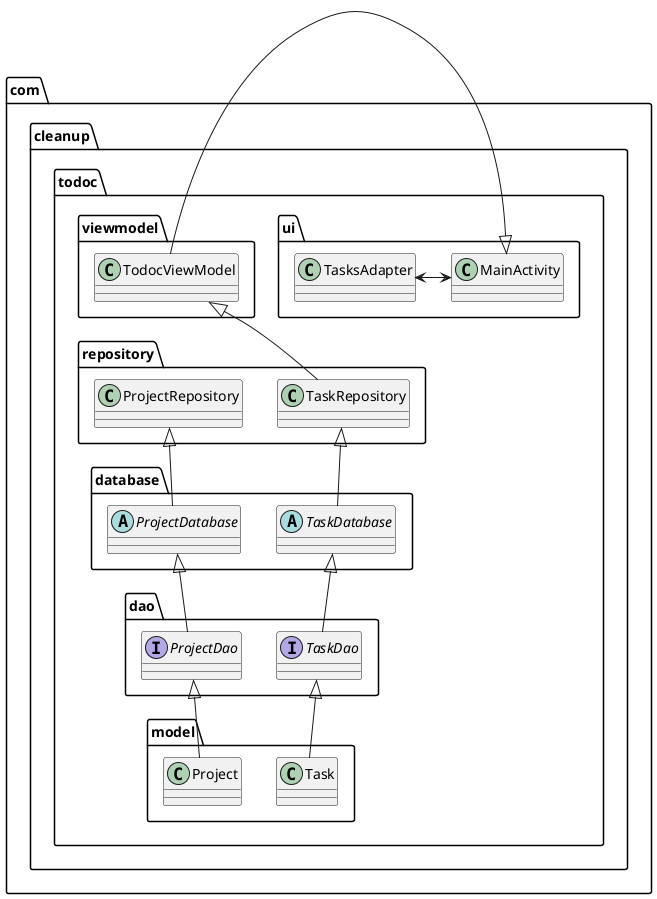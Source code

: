 @startuml
abstract class com.cleanup.todoc.database.TaskDatabase
abstract class com.cleanup.todoc.database.ProjectDatabase
class com.cleanup.todoc.model.Project
class com.cleanup.todoc.model.Task
class com.cleanup.todoc.repository.TaskRepository
class com.cleanup.todoc.repository.ProjectRepository
class com.cleanup.todoc.ui.MainActivity
class com.cleanup.todoc.ui.TasksAdapter
class com.cleanup.todoc.viewmodel.TodocViewModel
interface com.cleanup.todoc.dao.TaskDao
interface com.cleanup.todoc.dao.ProjectDao

com.cleanup.todoc.ui.TasksAdapter <-> com.cleanup.todoc.ui.MainActivity
com.cleanup.todoc.ui.MainActivity <|- com.cleanup.todoc.viewmodel.TodocViewModel
com.cleanup.todoc.viewmodel.TodocViewModel <|-- com.cleanup.todoc.repository.TaskRepository
com.cleanup.todoc.repository.TaskRepository <|-- com.cleanup.todoc.database.TaskDatabase
com.cleanup.todoc.database.TaskDatabase <|-- com.cleanup.todoc.dao.TaskDao
com.cleanup.todoc.dao.TaskDao <|-- com.cleanup.todoc.model.Task

com.cleanup.todoc.repository.ProjectRepository <|-- com.cleanup.todoc.database.ProjectDatabase
com.cleanup.todoc.database.ProjectDatabase <|-- com.cleanup.todoc.dao.ProjectDao
com.cleanup.todoc.dao.ProjectDao <|-- com.cleanup.todoc.model.Project
@enduml